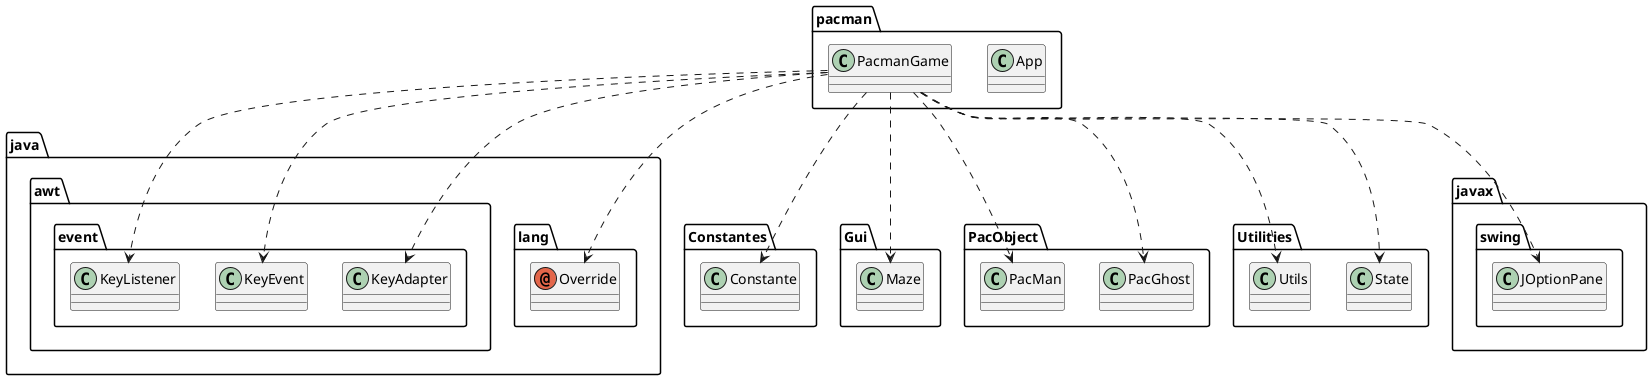@startuml
annotation java.lang.Override
class Constantes.Constante
class Gui.Maze
class PacObject.PacGhost
class PacObject.PacMan
class Utilities.State
class Utilities.Utils
class java.awt.event.KeyAdapter
class java.awt.event.KeyEvent
class java.awt.event.KeyListener
class javax.swing.JOptionPane
class pacman.App
class pacman.PacmanGame
pacman.PacmanGame ..> java.lang.Override
pacman.PacmanGame ..> Constantes.Constante
pacman.PacmanGame ..> Gui.Maze
pacman.PacmanGame ..> PacObject.PacGhost
pacman.PacmanGame ..> PacObject.PacMan
pacman.PacmanGame ..> Utilities.State
pacman.PacmanGame ..> Utilities.Utils
pacman.PacmanGame ..> java.awt.event.KeyAdapter
pacman.PacmanGame ..> java.awt.event.KeyEvent
pacman.PacmanGame ..> java.awt.event.KeyListener
pacman.PacmanGame ..> javax.swing.JOptionPane
@enduml